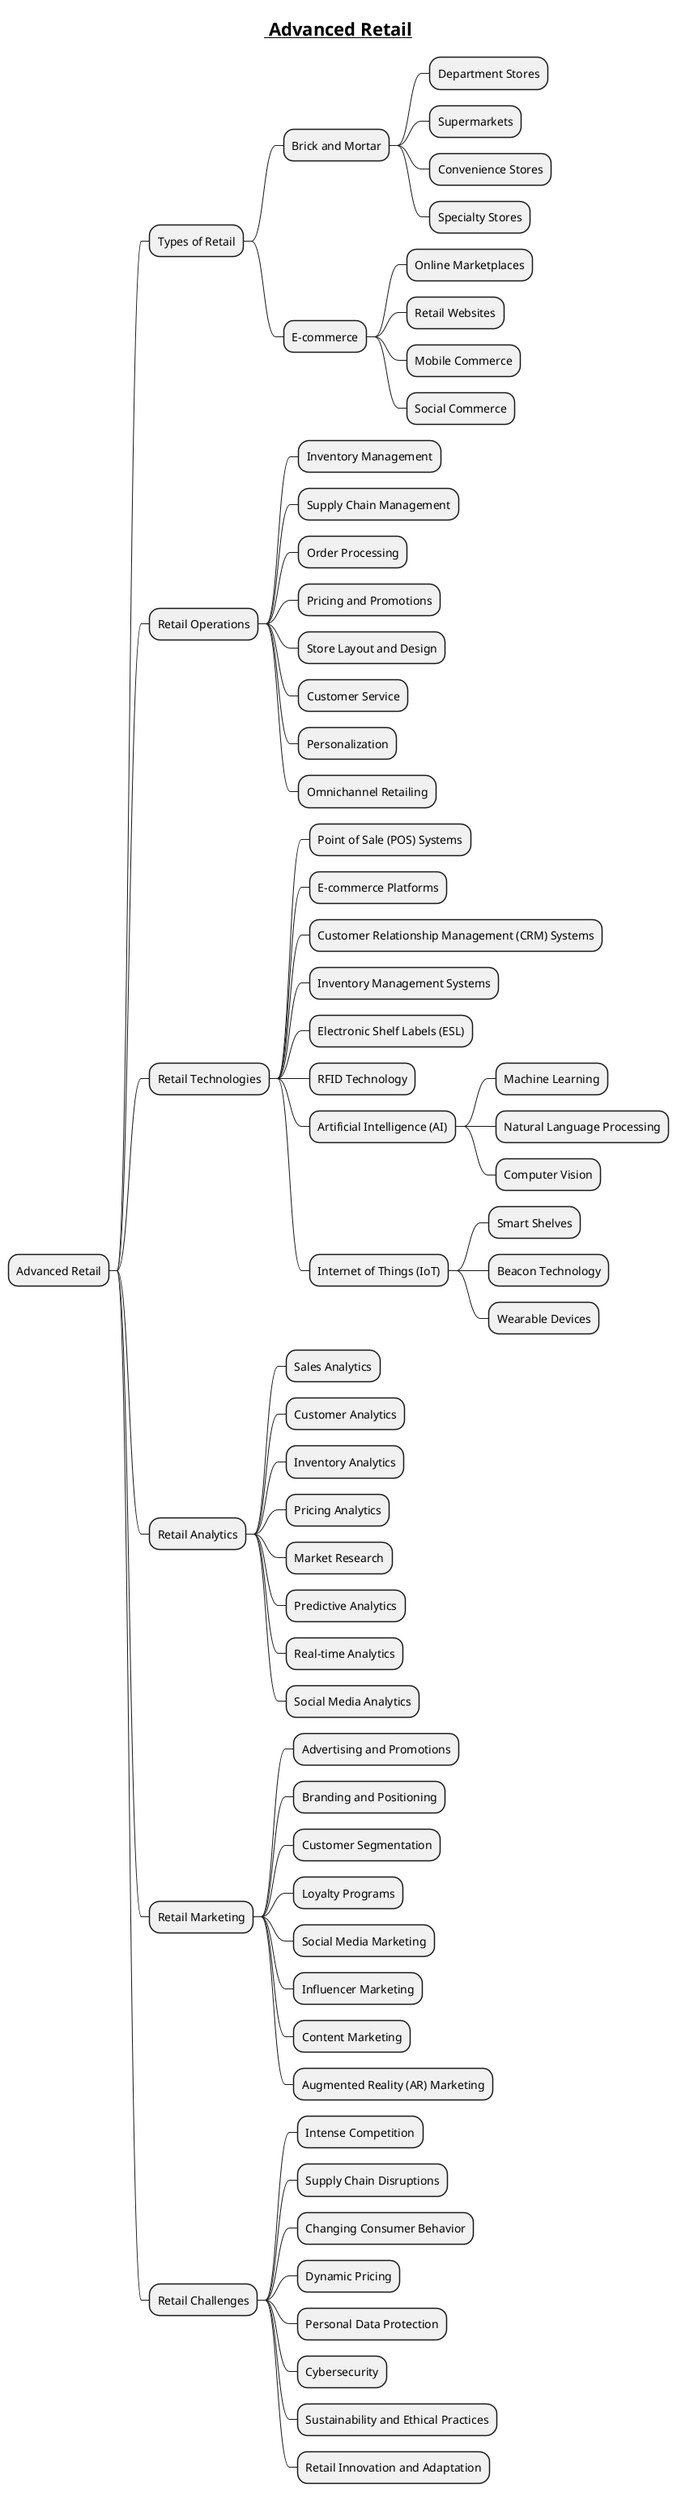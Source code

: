 @startmindmap
title =__ Advanced Retail__
* Advanced Retail
** Types of Retail
*** Brick and Mortar
**** Department Stores
**** Supermarkets
**** Convenience Stores
**** Specialty Stores
*** E-commerce
**** Online Marketplaces
**** Retail Websites
**** Mobile Commerce
**** Social Commerce
** Retail Operations
*** Inventory Management
*** Supply Chain Management
*** Order Processing
*** Pricing and Promotions
*** Store Layout and Design
*** Customer Service
*** Personalization
*** Omnichannel Retailing
** Retail Technologies
*** Point of Sale (POS) Systems
*** E-commerce Platforms
*** Customer Relationship Management (CRM) Systems
*** Inventory Management Systems
*** Electronic Shelf Labels (ESL)
*** RFID Technology
*** Artificial Intelligence (AI)
**** Machine Learning
**** Natural Language Processing
**** Computer Vision
*** Internet of Things (IoT)
**** Smart Shelves
**** Beacon Technology
**** Wearable Devices
** Retail Analytics
*** Sales Analytics
*** Customer Analytics
*** Inventory Analytics
*** Pricing Analytics
*** Market Research
*** Predictive Analytics
*** Real-time Analytics
*** Social Media Analytics
** Retail Marketing
*** Advertising and Promotions
*** Branding and Positioning
*** Customer Segmentation
*** Loyalty Programs
*** Social Media Marketing
*** Influencer Marketing
*** Content Marketing
*** Augmented Reality (AR) Marketing
** Retail Challenges
*** Intense Competition
*** Supply Chain Disruptions
*** Changing Consumer Behavior
*** Dynamic Pricing
*** Personal Data Protection
*** Cybersecurity
*** Sustainability and Ethical Practices
*** Retail Innovation and Adaptation
@endmindmap
